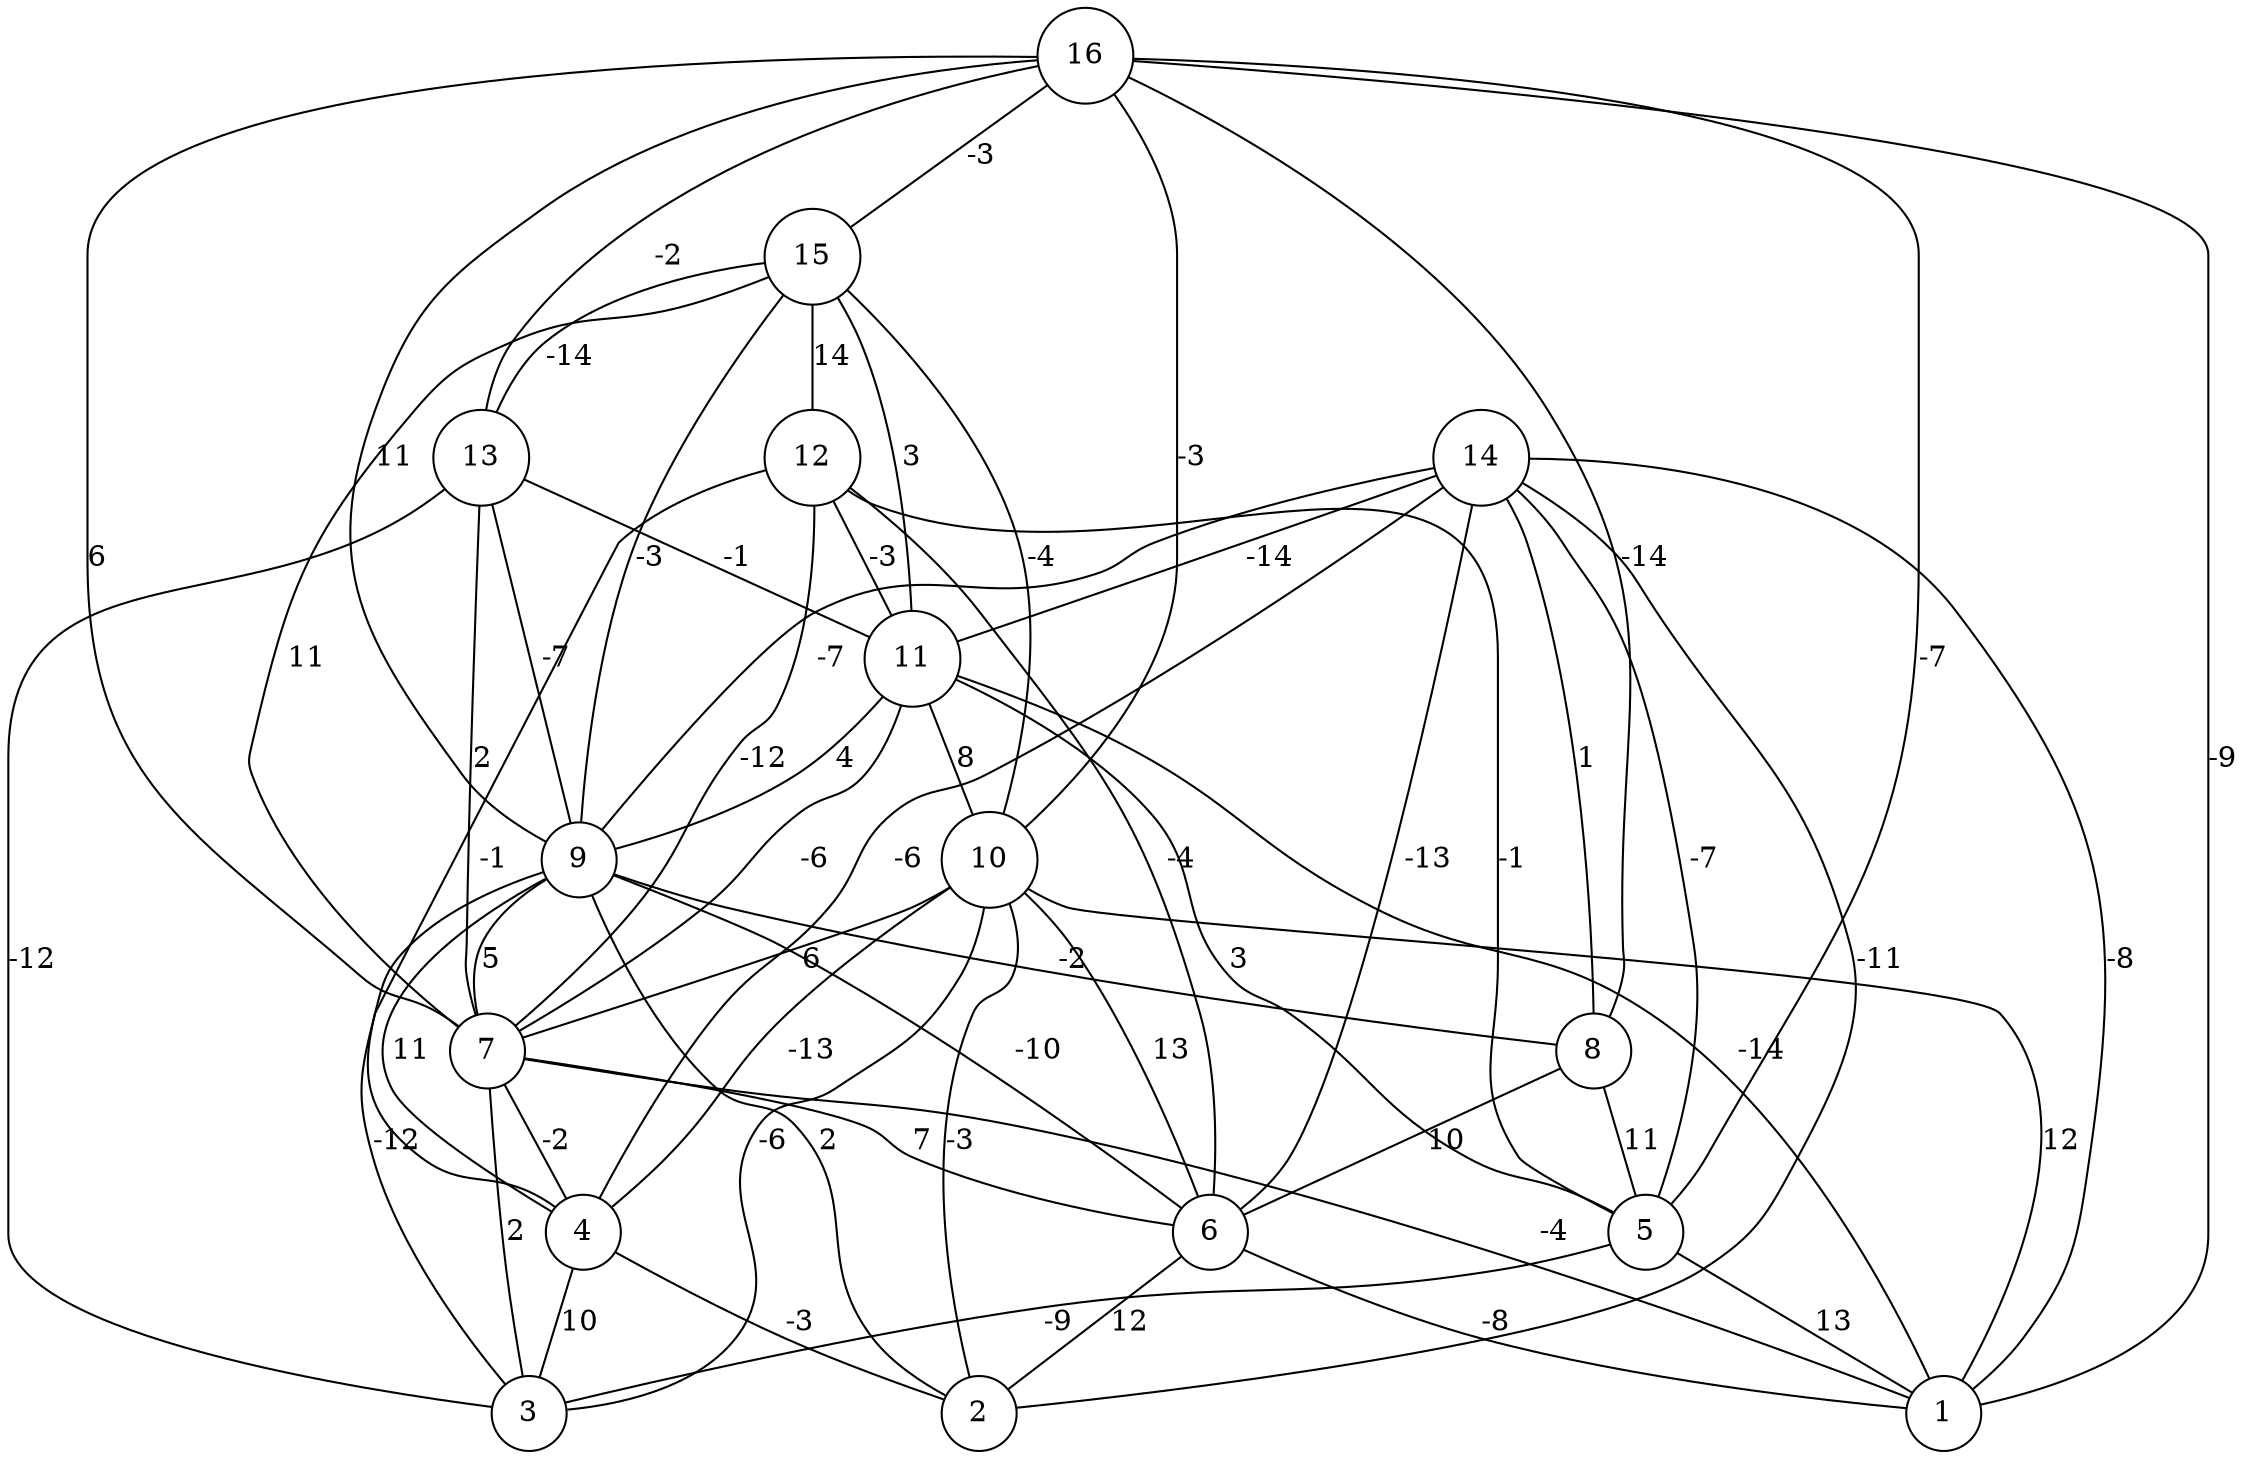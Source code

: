 graph { 
	 fontname="Helvetica,Arial,sans-serif" 
	 node [shape = circle]; 
	 16 -- 1 [label = "-9"];
	 16 -- 5 [label = "-7"];
	 16 -- 7 [label = "6"];
	 16 -- 8 [label = "-14"];
	 16 -- 9 [label = "11"];
	 16 -- 10 [label = "-3"];
	 16 -- 13 [label = "-2"];
	 16 -- 15 [label = "-3"];
	 15 -- 7 [label = "11"];
	 15 -- 9 [label = "-3"];
	 15 -- 10 [label = "-4"];
	 15 -- 11 [label = "3"];
	 15 -- 12 [label = "14"];
	 15 -- 13 [label = "-14"];
	 14 -- 1 [label = "-8"];
	 14 -- 2 [label = "-11"];
	 14 -- 4 [label = "-6"];
	 14 -- 5 [label = "-7"];
	 14 -- 6 [label = "-13"];
	 14 -- 8 [label = "1"];
	 14 -- 9 [label = "-7"];
	 14 -- 11 [label = "-14"];
	 13 -- 3 [label = "-12"];
	 13 -- 7 [label = "2"];
	 13 -- 9 [label = "-7"];
	 13 -- 11 [label = "-1"];
	 12 -- 4 [label = "-1"];
	 12 -- 5 [label = "-1"];
	 12 -- 6 [label = "-4"];
	 12 -- 7 [label = "-12"];
	 12 -- 11 [label = "-3"];
	 11 -- 1 [label = "-14"];
	 11 -- 5 [label = "3"];
	 11 -- 7 [label = "-6"];
	 11 -- 9 [label = "4"];
	 11 -- 10 [label = "8"];
	 10 -- 1 [label = "12"];
	 10 -- 2 [label = "-3"];
	 10 -- 3 [label = "-6"];
	 10 -- 4 [label = "-13"];
	 10 -- 6 [label = "13"];
	 10 -- 7 [label = "6"];
	 9 -- 2 [label = "2"];
	 9 -- 3 [label = "-12"];
	 9 -- 4 [label = "11"];
	 9 -- 6 [label = "-10"];
	 9 -- 7 [label = "5"];
	 9 -- 8 [label = "-2"];
	 8 -- 5 [label = "11"];
	 8 -- 6 [label = "10"];
	 7 -- 1 [label = "-4"];
	 7 -- 3 [label = "2"];
	 7 -- 4 [label = "-2"];
	 7 -- 6 [label = "7"];
	 6 -- 1 [label = "-8"];
	 6 -- 2 [label = "12"];
	 5 -- 1 [label = "13"];
	 5 -- 3 [label = "-9"];
	 4 -- 2 [label = "-3"];
	 4 -- 3 [label = "10"];
	 1;
	 2;
	 3;
	 4;
	 5;
	 6;
	 7;
	 8;
	 9;
	 10;
	 11;
	 12;
	 13;
	 14;
	 15;
	 16;
}
